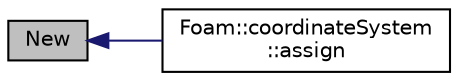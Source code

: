 digraph "New"
{
  bgcolor="transparent";
  edge [fontname="Helvetica",fontsize="10",labelfontname="Helvetica",labelfontsize="10"];
  node [fontname="Helvetica",fontsize="10",shape=record];
  rankdir="LR";
  Node1 [label="New",height=0.2,width=0.4,color="black", fillcolor="grey75", style="filled" fontcolor="black"];
  Node1 -> Node2 [dir="back",color="midnightblue",fontsize="10",style="solid",fontname="Helvetica"];
  Node2 [label="Foam::coordinateSystem\l::assign",height=0.2,width=0.4,color="black",URL="$classFoam_1_1coordinateSystem.html#a7857acd659a33b80fd52697480537e7b",tooltip="Assign from dictionary content. "];
}
